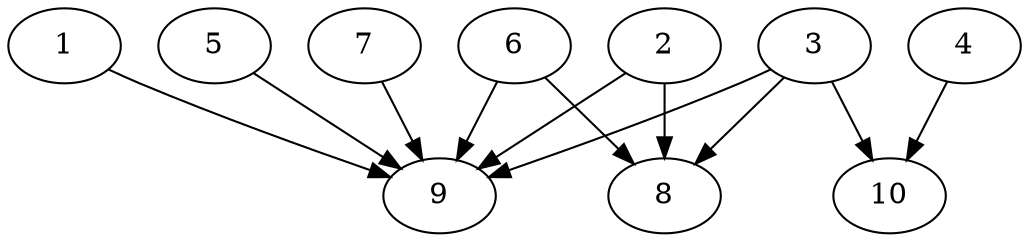 // DAG automatically generated by daggen at Thu Oct  3 13:58:04 2019
// ./daggen --dot -n 10 --ccr 0.3 --fat 0.9 --regular 0.9 --density 0.9 --mindata 5242880 --maxdata 52428800 
digraph G {
  1 [size="82360320", alpha="0.02", expect_size="24708096"] 
  1 -> 9 [size ="24708096"]
  2 [size="166970027", alpha="0.15", expect_size="50091008"] 
  2 -> 8 [size ="50091008"]
  2 -> 9 [size ="50091008"]
  3 [size="100502187", alpha="0.14", expect_size="30150656"] 
  3 -> 8 [size ="30150656"]
  3 -> 9 [size ="30150656"]
  3 -> 10 [size ="30150656"]
  4 [size="112527360", alpha="0.18", expect_size="33758208"] 
  4 -> 10 [size ="33758208"]
  5 [size="136601600", alpha="0.06", expect_size="40980480"] 
  5 -> 9 [size ="40980480"]
  6 [size="56456533", alpha="0.14", expect_size="16936960"] 
  6 -> 8 [size ="16936960"]
  6 -> 9 [size ="16936960"]
  7 [size="44499627", alpha="0.16", expect_size="13349888"] 
  7 -> 9 [size ="13349888"]
  8 [size="62293333", alpha="0.18", expect_size="18688000"] 
  9 [size="114158933", alpha="0.18", expect_size="34247680"] 
  10 [size="107325440", alpha="0.17", expect_size="32197632"] 
}
